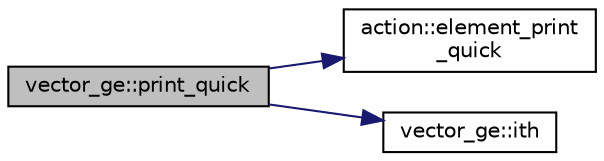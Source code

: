 digraph "vector_ge::print_quick"
{
  edge [fontname="Helvetica",fontsize="10",labelfontname="Helvetica",labelfontsize="10"];
  node [fontname="Helvetica",fontsize="10",shape=record];
  rankdir="LR";
  Node3641 [label="vector_ge::print_quick",height=0.2,width=0.4,color="black", fillcolor="grey75", style="filled", fontcolor="black"];
  Node3641 -> Node3642 [color="midnightblue",fontsize="10",style="solid",fontname="Helvetica"];
  Node3642 [label="action::element_print\l_quick",height=0.2,width=0.4,color="black", fillcolor="white", style="filled",URL="$d2/d86/classaction.html#a4844680cf6750396f76494a28655265b"];
  Node3641 -> Node3643 [color="midnightblue",fontsize="10",style="solid",fontname="Helvetica"];
  Node3643 [label="vector_ge::ith",height=0.2,width=0.4,color="black", fillcolor="white", style="filled",URL="$d4/d6e/classvector__ge.html#a1ff002e8b746a9beb119d57dcd4a15ff"];
}
